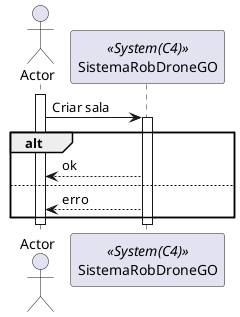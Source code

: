 @startuml vp1
actor Actor as actor
participant SistemaRobDroneGO as srdg <<System(C4)>>

activate actor
actor -> srdg: Criar sala
activate srdg
alt 
srdg --> actor : ok
else
srdg --> actor : erro
end
deactivate srdg
deactivate actor
@enduml